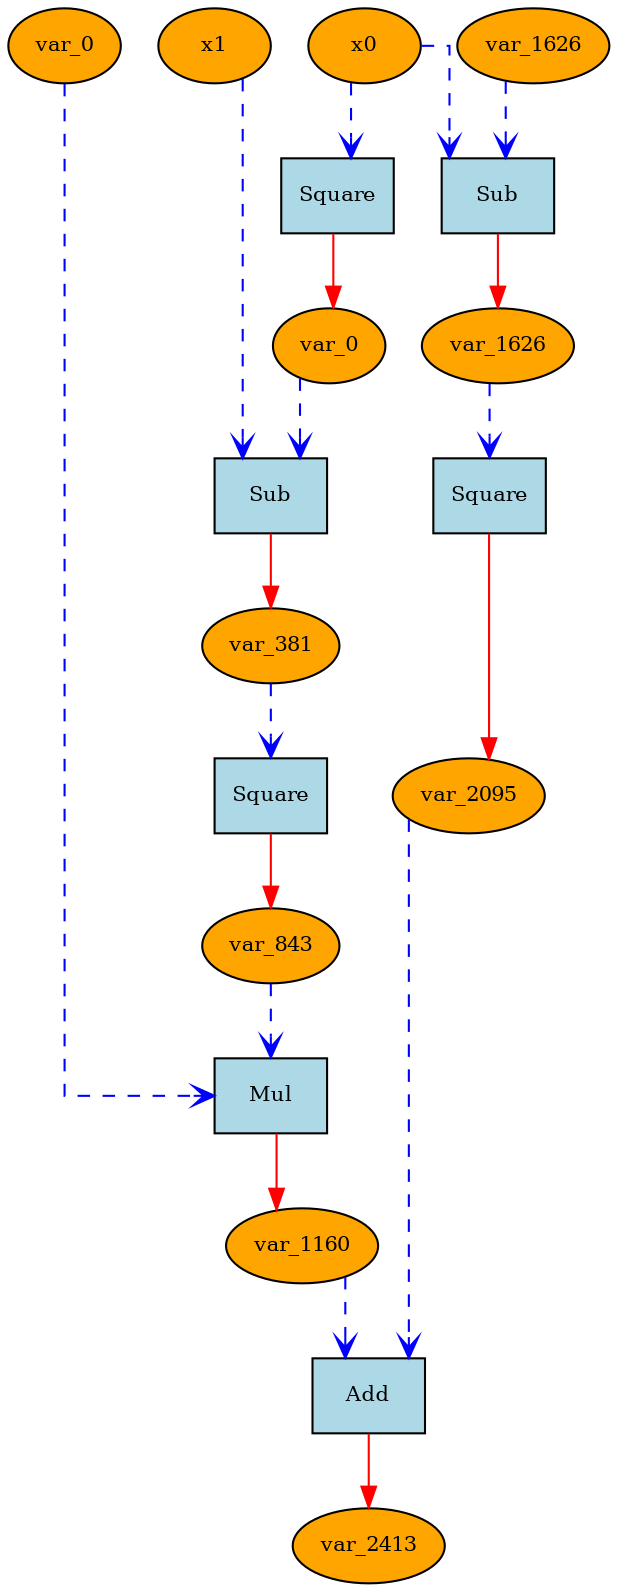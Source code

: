 digraph ComputationGraph {
      // start graph
                    splines=ortho;
                  // orthogonal edges
                    node [shape=ellipse, style=filled, fillcolor=lightgoldenrod1, fontsize=10];
    { rank=source; "0x26dd244c310"; "0x26dd244b870"; "0x26dd244c3b0"; "0x26dd244b0f0"; }
    "0x26dd244c3b0" [label="x0", style=filled, fillcolor=orange];
    "0x26dd2447d80" [label="Square", shape=box, style=filled, fillcolor=lightblue];
    "0x26dd244bff0" [label="var_0", style=filled, fillcolor=orange];
    "0x26dd244c3b0" -> "0x26dd2447d80" [style=dashed, color=blue, arrowhead=vee];
    "0x26dd2447d80" -> "0x26dd244bff0" [style=solid, color=red, arrowtail=vee];
    "0x26dd244b0f0" [label="x1", style=filled, fillcolor=orange];
    "0x26dd2447f00" [label="Sub", shape=box, style=filled, fillcolor=lightblue];
    "0x26dd244c1d0" [label="var_381", style=filled, fillcolor=orange];
    "0x26dd244b0f0" -> "0x26dd2447f00" [style=dashed, color=blue, arrowhead=vee];
    "0x26dd244bff0" -> "0x26dd2447f00" [style=dashed, color=blue, arrowhead=vee];
    "0x26dd2447f00" -> "0x26dd244c1d0" [style=solid, color=red, arrowtail=vee];
    "0x26dd2447db0" [label="Square", shape=box, style=filled, fillcolor=lightblue];
    "0x26dd244a8d0" [label="var_843", style=filled, fillcolor=orange];
    "0x26dd244c1d0" -> "0x26dd2447db0" [style=dashed, color=blue, arrowhead=vee];
    "0x26dd2447db0" -> "0x26dd244a8d0" [style=solid, color=red, arrowtail=vee];
    "0x26dd244c310" [label="var_0", style=filled, fillcolor=orange];
    "0x26dd2447f30" [label="Mul", shape=box, style=filled, fillcolor=lightblue];
    "0x26dd244add0" [label="var_1160", style=filled, fillcolor=orange];
    "0x26dd244c310" -> "0x26dd2447f30" [style=dashed, color=blue, arrowhead=vee];
    "0x26dd244a8d0" -> "0x26dd2447f30" [style=dashed, color=blue, arrowhead=vee];
    "0x26dd2447f30" -> "0x26dd244add0" [style=solid, color=red, arrowtail=vee];
    "0x26dd244b870" [label="var_1626", style=filled, fillcolor=orange];
    "0x26dd2447c30" [label="Sub", shape=box, style=filled, fillcolor=lightblue];
    "0x26dd244b910" [label="var_1626", style=filled, fillcolor=orange];
    "0x26dd244b870" -> "0x26dd2447c30" [style=dashed, color=blue, arrowhead=vee];
    "0x26dd244c3b0" -> "0x26dd2447c30" [style=dashed, color=blue, arrowhead=vee];
    "0x26dd2447c30" -> "0x26dd244b910" [style=solid, color=red, arrowtail=vee];
    "0x26dd2447de0" [label="Square", shape=box, style=filled, fillcolor=lightblue];
    "0x26dd244beb0" [label="var_2095", style=filled, fillcolor=orange];
    "0x26dd244b910" -> "0x26dd2447de0" [style=dashed, color=blue, arrowhead=vee];
    "0x26dd2447de0" -> "0x26dd244beb0" [style=solid, color=red, arrowtail=vee];
    "0x26dd24480b0" [label="Add", shape=box, style=filled, fillcolor=lightblue];
    "0x26dd244b9b0" [label="var_2413", style=filled, fillcolor=orange];
    "0x26dd244add0" -> "0x26dd24480b0" [style=dashed, color=blue, arrowhead=vee];
    "0x26dd244beb0" -> "0x26dd24480b0" [style=dashed, color=blue, arrowhead=vee];
    "0x26dd24480b0" -> "0x26dd244b9b0" [style=solid, color=red, arrowtail=vee];
}
